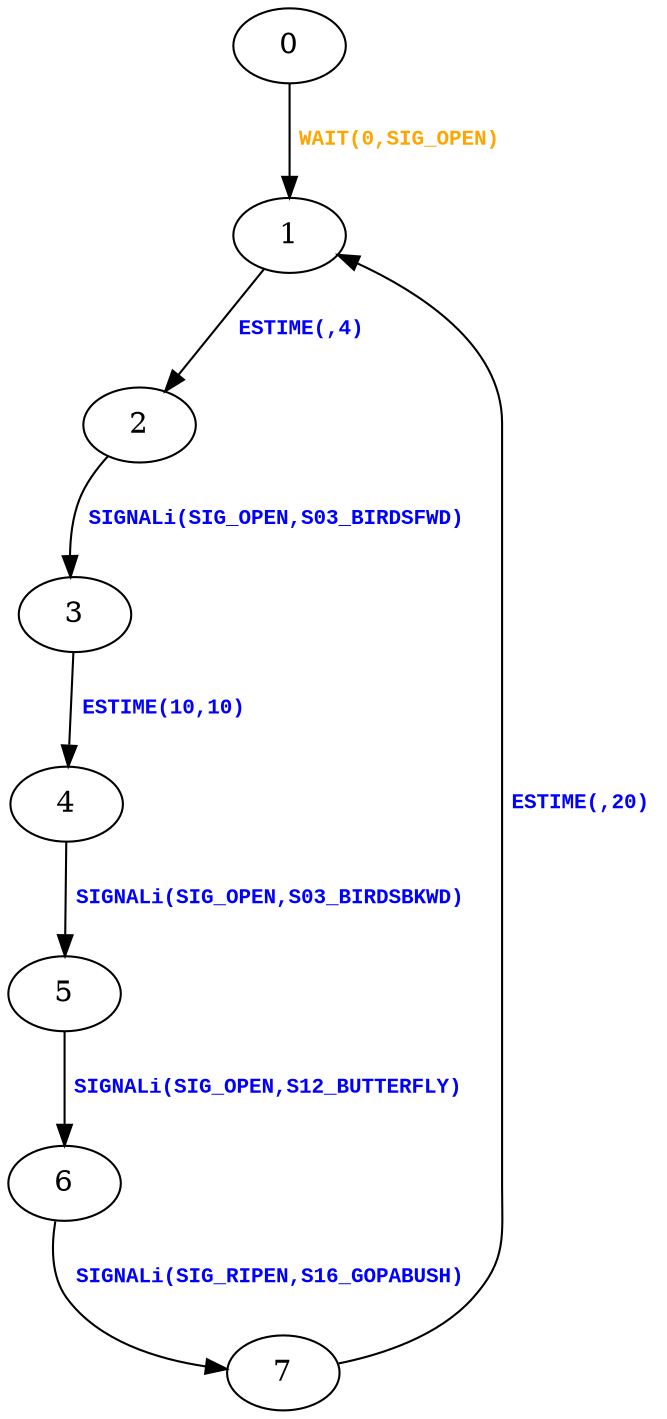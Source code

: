 digraph {
 node [shape=oval];
"0" -> "1"[fontcolor=orange, label=< <table border="0"><tr><td><font face="Courier New" point-size="10"><b>WAIT(0,SIG_OPEN)<br align="left"/></b></font></td></tr>
</table>>];
"1" -> "2"[fontcolor=blue, label=< <table border="0"><tr><td><font face="Courier New" point-size="10"><b>ESTIME(,4)<br align="left"/></b></font></td></tr>
</table>>];
"2" -> "3"[fontcolor=blue, label=< <table border="0"><tr><td><font face="Courier New" point-size="10"><b>SIGNALi(SIG_OPEN,S03_BIRDSFWD)<br align="left"/></b></font></td></tr>
</table>>];
"3" -> "4"[fontcolor=blue, label=< <table border="0"><tr><td><font face="Courier New" point-size="10"><b>ESTIME(10,10)<br align="left"/></b></font></td></tr>
</table>>];
"4" -> "5"[fontcolor=blue, label=< <table border="0"><tr><td><font face="Courier New" point-size="10"><b>SIGNALi(SIG_OPEN,S03_BIRDSBKWD)<br align="left"/></b></font></td></tr>
</table>>];
"5" -> "6"[fontcolor=blue, label=< <table border="0"><tr><td><font face="Courier New" point-size="10"><b>SIGNALi(SIG_OPEN,S12_BUTTERFLY)<br align="left"/></b></font></td></tr>
</table>>];
"6" -> "7"[fontcolor=blue, label=< <table border="0"><tr><td><font face="Courier New" point-size="10"><b>SIGNALi(SIG_RIPEN,S16_GOPABUSH)<br align="left"/></b></font></td></tr>
</table>>];
"7" -> "1"[fontcolor=blue, label=< <table border="0"><tr><td><font face="Courier New" point-size="10"><b>ESTIME(,20)<br align="left"/></b></font></td></tr>
</table>>];
}

